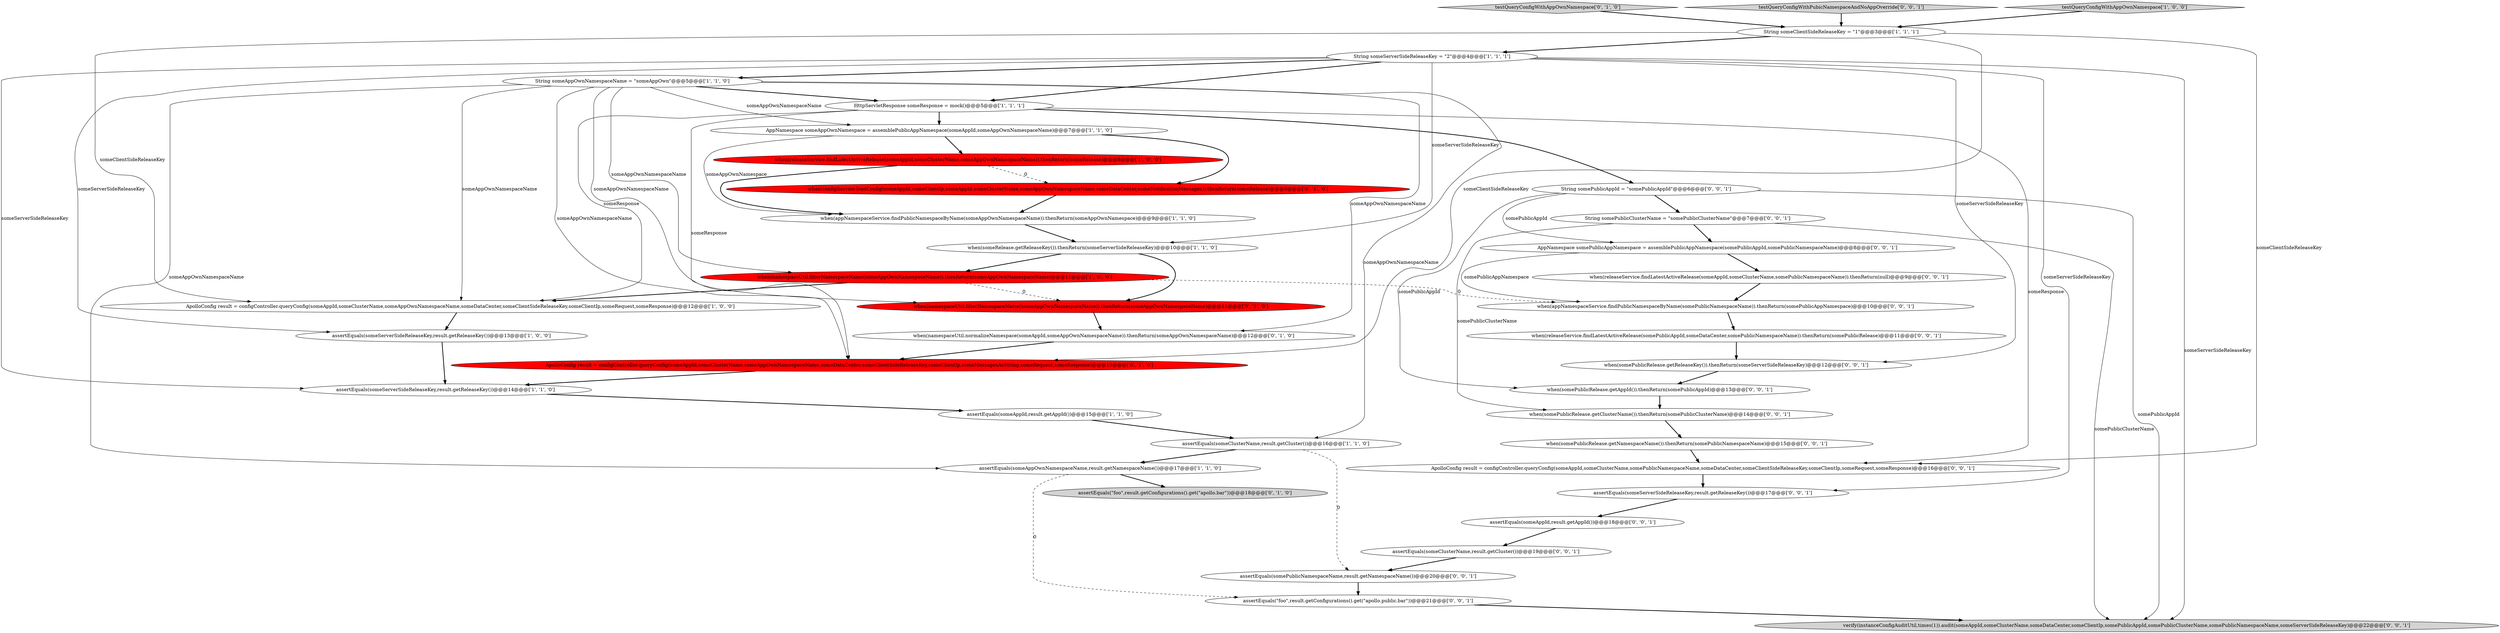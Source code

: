 digraph {
32 [style = filled, label = "String somePublicClusterName = \"somePublicClusterName\"@@@7@@@['0', '0', '1']", fillcolor = white, shape = ellipse image = "AAA0AAABBB3BBB"];
34 [style = filled, label = "when(somePublicRelease.getReleaseKey()).thenReturn(someServerSideReleaseKey)@@@12@@@['0', '0', '1']", fillcolor = white, shape = ellipse image = "AAA0AAABBB3BBB"];
17 [style = filled, label = "testQueryConfigWithAppOwnNamespace['0', '1', '0']", fillcolor = lightgray, shape = diamond image = "AAA0AAABBB2BBB"];
11 [style = filled, label = "assertEquals(someServerSideReleaseKey,result.getReleaseKey())@@@14@@@['1', '1', '0']", fillcolor = white, shape = ellipse image = "AAA0AAABBB1BBB"];
37 [style = filled, label = "assertEquals(someAppId,result.getAppId())@@@18@@@['0', '0', '1']", fillcolor = white, shape = ellipse image = "AAA0AAABBB3BBB"];
4 [style = filled, label = "when(namespaceUtil.filterNamespaceName(someAppOwnNamespaceName)).thenReturn(someAppOwnNamespaceName)@@@11@@@['1', '0', '0']", fillcolor = red, shape = ellipse image = "AAA1AAABBB1BBB"];
1 [style = filled, label = "assertEquals(someAppOwnNamespaceName,result.getNamespaceName())@@@17@@@['1', '1', '0']", fillcolor = white, shape = ellipse image = "AAA0AAABBB1BBB"];
25 [style = filled, label = "when(appNamespaceService.findPublicNamespaceByName(somePublicNamespaceName)).thenReturn(somePublicAppNamespace)@@@10@@@['0', '0', '1']", fillcolor = white, shape = ellipse image = "AAA0AAABBB3BBB"];
27 [style = filled, label = "AppNamespace somePublicAppNamespace = assemblePublicAppNamespace(somePublicAppId,somePublicNamespaceName)@@@8@@@['0', '0', '1']", fillcolor = white, shape = ellipse image = "AAA0AAABBB3BBB"];
7 [style = filled, label = "assertEquals(someServerSideReleaseKey,result.getReleaseKey())@@@13@@@['1', '0', '0']", fillcolor = white, shape = ellipse image = "AAA0AAABBB1BBB"];
6 [style = filled, label = "String someServerSideReleaseKey = \"2\"@@@4@@@['1', '1', '1']", fillcolor = white, shape = ellipse image = "AAA0AAABBB1BBB"];
8 [style = filled, label = "assertEquals(someClusterName,result.getCluster())@@@16@@@['1', '1', '0']", fillcolor = white, shape = ellipse image = "AAA0AAABBB1BBB"];
3 [style = filled, label = "HttpServletResponse someResponse = mock()@@@5@@@['1', '1', '1']", fillcolor = white, shape = ellipse image = "AAA0AAABBB1BBB"];
36 [style = filled, label = "when(somePublicRelease.getClusterName()).thenReturn(somePublicClusterName)@@@14@@@['0', '0', '1']", fillcolor = white, shape = ellipse image = "AAA0AAABBB3BBB"];
10 [style = filled, label = "ApolloConfig result = configController.queryConfig(someAppId,someClusterName,someAppOwnNamespaceName,someDataCenter,someClientSideReleaseKey,someClientIp,someRequest,someResponse)@@@12@@@['1', '0', '0']", fillcolor = white, shape = ellipse image = "AAA0AAABBB1BBB"];
18 [style = filled, label = "ApolloConfig result = configController.queryConfig(someAppId,someClusterName,someAppOwnNamespaceName,someDataCenter,someClientSideReleaseKey,someClientIp,someMessagesAsString,someRequest,someResponse)@@@13@@@['0', '1', '0']", fillcolor = red, shape = ellipse image = "AAA1AAABBB2BBB"];
38 [style = filled, label = "assertEquals(\"foo\",result.getConfigurations().get(\"apollo.public.bar\"))@@@21@@@['0', '0', '1']", fillcolor = white, shape = ellipse image = "AAA0AAABBB3BBB"];
20 [style = filled, label = "assertEquals(\"foo\",result.getConfigurations().get(\"apollo.bar\"))@@@18@@@['0', '1', '0']", fillcolor = lightgray, shape = ellipse image = "AAA0AAABBB2BBB"];
14 [style = filled, label = "when(appNamespaceService.findPublicNamespaceByName(someAppOwnNamespaceName)).thenReturn(someAppOwnNamespace)@@@9@@@['1', '1', '0']", fillcolor = white, shape = ellipse image = "AAA0AAABBB1BBB"];
12 [style = filled, label = "when(someRelease.getReleaseKey()).thenReturn(someServerSideReleaseKey)@@@10@@@['1', '1', '0']", fillcolor = white, shape = ellipse image = "AAA0AAABBB1BBB"];
35 [style = filled, label = "when(releaseService.findLatestActiveRelease(somePublicAppId,someDataCenter,somePublicNamespaceName)).thenReturn(somePublicRelease)@@@11@@@['0', '0', '1']", fillcolor = white, shape = ellipse image = "AAA0AAABBB3BBB"];
22 [style = filled, label = "when(releaseService.findLatestActiveRelease(someAppId,someClusterName,somePublicNamespaceName)).thenReturn(null)@@@9@@@['0', '0', '1']", fillcolor = white, shape = ellipse image = "AAA0AAABBB3BBB"];
30 [style = filled, label = "testQueryConfigWithPubicNamespaceAndNoAppOverride['0', '0', '1']", fillcolor = lightgray, shape = diamond image = "AAA0AAABBB3BBB"];
2 [style = filled, label = "testQueryConfigWithAppOwnNamespace['1', '0', '0']", fillcolor = lightgray, shape = diamond image = "AAA0AAABBB1BBB"];
26 [style = filled, label = "assertEquals(someServerSideReleaseKey,result.getReleaseKey())@@@17@@@['0', '0', '1']", fillcolor = white, shape = ellipse image = "AAA0AAABBB3BBB"];
5 [style = filled, label = "assertEquals(someAppId,result.getAppId())@@@15@@@['1', '1', '0']", fillcolor = white, shape = ellipse image = "AAA0AAABBB1BBB"];
15 [style = filled, label = "String someClientSideReleaseKey = \"1\"@@@3@@@['1', '1', '1']", fillcolor = white, shape = ellipse image = "AAA0AAABBB1BBB"];
29 [style = filled, label = "ApolloConfig result = configController.queryConfig(someAppId,someClusterName,somePublicNamespaceName,someDataCenter,someClientSideReleaseKey,someClientIp,someRequest,someResponse)@@@16@@@['0', '0', '1']", fillcolor = white, shape = ellipse image = "AAA0AAABBB3BBB"];
19 [style = filled, label = "when(namespaceUtil.normalizeNamespace(someAppId,someAppOwnNamespaceName)).thenReturn(someAppOwnNamespaceName)@@@12@@@['0', '1', '0']", fillcolor = white, shape = ellipse image = "AAA0AAABBB2BBB"];
28 [style = filled, label = "when(somePublicRelease.getAppId()).thenReturn(somePublicAppId)@@@13@@@['0', '0', '1']", fillcolor = white, shape = ellipse image = "AAA0AAABBB3BBB"];
0 [style = filled, label = "AppNamespace someAppOwnNamespace = assemblePublicAppNamespace(someAppId,someAppOwnNamespaceName)@@@7@@@['1', '1', '0']", fillcolor = white, shape = ellipse image = "AAA0AAABBB1BBB"];
9 [style = filled, label = "when(releaseService.findLatestActiveRelease(someAppId,someClusterName,someAppOwnNamespaceName)).thenReturn(someRelease)@@@8@@@['1', '0', '0']", fillcolor = red, shape = ellipse image = "AAA1AAABBB1BBB"];
39 [style = filled, label = "when(somePublicRelease.getNamespaceName()).thenReturn(somePublicNamespaceName)@@@15@@@['0', '0', '1']", fillcolor = white, shape = ellipse image = "AAA0AAABBB3BBB"];
33 [style = filled, label = "verify(instanceConfigAuditUtil,times(1)).audit(someAppId,someClusterName,someDataCenter,someClientIp,somePublicAppId,somePublicClusterName,somePublicNamespaceName,someServerSideReleaseKey)@@@22@@@['0', '0', '1']", fillcolor = lightgray, shape = ellipse image = "AAA0AAABBB3BBB"];
21 [style = filled, label = "when(configService.loadConfig(someAppId,someClientIp,someAppId,someClusterName,someAppOwnNamespaceName,someDataCenter,someNotificationMessages)).thenReturn(someRelease)@@@8@@@['0', '1', '0']", fillcolor = red, shape = ellipse image = "AAA1AAABBB2BBB"];
13 [style = filled, label = "String someAppOwnNamespaceName = \"someAppOwn\"@@@5@@@['1', '1', '0']", fillcolor = white, shape = ellipse image = "AAA0AAABBB1BBB"];
23 [style = filled, label = "assertEquals(someClusterName,result.getCluster())@@@19@@@['0', '0', '1']", fillcolor = white, shape = ellipse image = "AAA0AAABBB3BBB"];
16 [style = filled, label = "when(namespaceUtil.filterNamespaceName(someAppOwnNamespaceName)).thenReturn(someAppOwnNamespaceName)@@@11@@@['0', '1', '0']", fillcolor = red, shape = ellipse image = "AAA1AAABBB2BBB"];
31 [style = filled, label = "String somePublicAppId = \"somePublicAppId\"@@@6@@@['0', '0', '1']", fillcolor = white, shape = ellipse image = "AAA0AAABBB3BBB"];
24 [style = filled, label = "assertEquals(somePublicNamespaceName,result.getNamespaceName())@@@20@@@['0', '0', '1']", fillcolor = white, shape = ellipse image = "AAA0AAABBB3BBB"];
4->10 [style = bold, label=""];
6->3 [style = bold, label=""];
5->8 [style = bold, label=""];
22->25 [style = bold, label=""];
15->10 [style = solid, label="someClientSideReleaseKey"];
0->9 [style = bold, label=""];
19->18 [style = bold, label=""];
7->11 [style = bold, label=""];
15->18 [style = solid, label="someClientSideReleaseKey"];
32->33 [style = solid, label="somePublicClusterName"];
28->36 [style = bold, label=""];
4->16 [style = dashed, label="0"];
13->1 [style = solid, label="someAppOwnNamespaceName"];
3->31 [style = bold, label=""];
13->0 [style = solid, label="someAppOwnNamespaceName"];
3->10 [style = solid, label="someResponse"];
31->32 [style = bold, label=""];
6->34 [style = solid, label="someServerSideReleaseKey"];
18->11 [style = bold, label=""];
6->33 [style = solid, label="someServerSideReleaseKey"];
1->20 [style = bold, label=""];
32->27 [style = bold, label=""];
15->6 [style = bold, label=""];
24->38 [style = bold, label=""];
0->21 [style = bold, label=""];
12->16 [style = bold, label=""];
6->12 [style = solid, label="someServerSideReleaseKey"];
13->10 [style = solid, label="someAppOwnNamespaceName"];
6->26 [style = solid, label="someServerSideReleaseKey"];
8->24 [style = dashed, label="0"];
16->19 [style = bold, label=""];
25->35 [style = bold, label=""];
37->23 [style = bold, label=""];
27->22 [style = bold, label=""];
10->7 [style = bold, label=""];
13->8 [style = solid, label="someAppOwnNamespaceName"];
0->14 [style = solid, label="someAppOwnNamespace"];
36->39 [style = bold, label=""];
3->29 [style = solid, label="someResponse"];
3->0 [style = bold, label=""];
29->26 [style = bold, label=""];
15->29 [style = solid, label="someClientSideReleaseKey"];
8->1 [style = bold, label=""];
34->28 [style = bold, label=""];
4->25 [style = dashed, label="0"];
11->5 [style = bold, label=""];
23->24 [style = bold, label=""];
31->28 [style = solid, label="somePublicAppId"];
31->27 [style = solid, label="somePublicAppId"];
31->33 [style = solid, label="somePublicAppId"];
13->3 [style = bold, label=""];
12->4 [style = bold, label=""];
6->11 [style = solid, label="someServerSideReleaseKey"];
13->4 [style = solid, label="someAppOwnNamespaceName"];
13->16 [style = solid, label="someAppOwnNamespaceName"];
9->21 [style = dashed, label="0"];
6->13 [style = bold, label=""];
14->12 [style = bold, label=""];
13->18 [style = solid, label="someAppOwnNamespaceName"];
2->15 [style = bold, label=""];
27->25 [style = solid, label="somePublicAppNamespace"];
17->15 [style = bold, label=""];
9->14 [style = bold, label=""];
26->37 [style = bold, label=""];
1->38 [style = dashed, label="0"];
3->18 [style = solid, label="someResponse"];
35->34 [style = bold, label=""];
38->33 [style = bold, label=""];
6->7 [style = solid, label="someServerSideReleaseKey"];
13->19 [style = solid, label="someAppOwnNamespaceName"];
32->36 [style = solid, label="somePublicClusterName"];
30->15 [style = bold, label=""];
39->29 [style = bold, label=""];
21->14 [style = bold, label=""];
}
